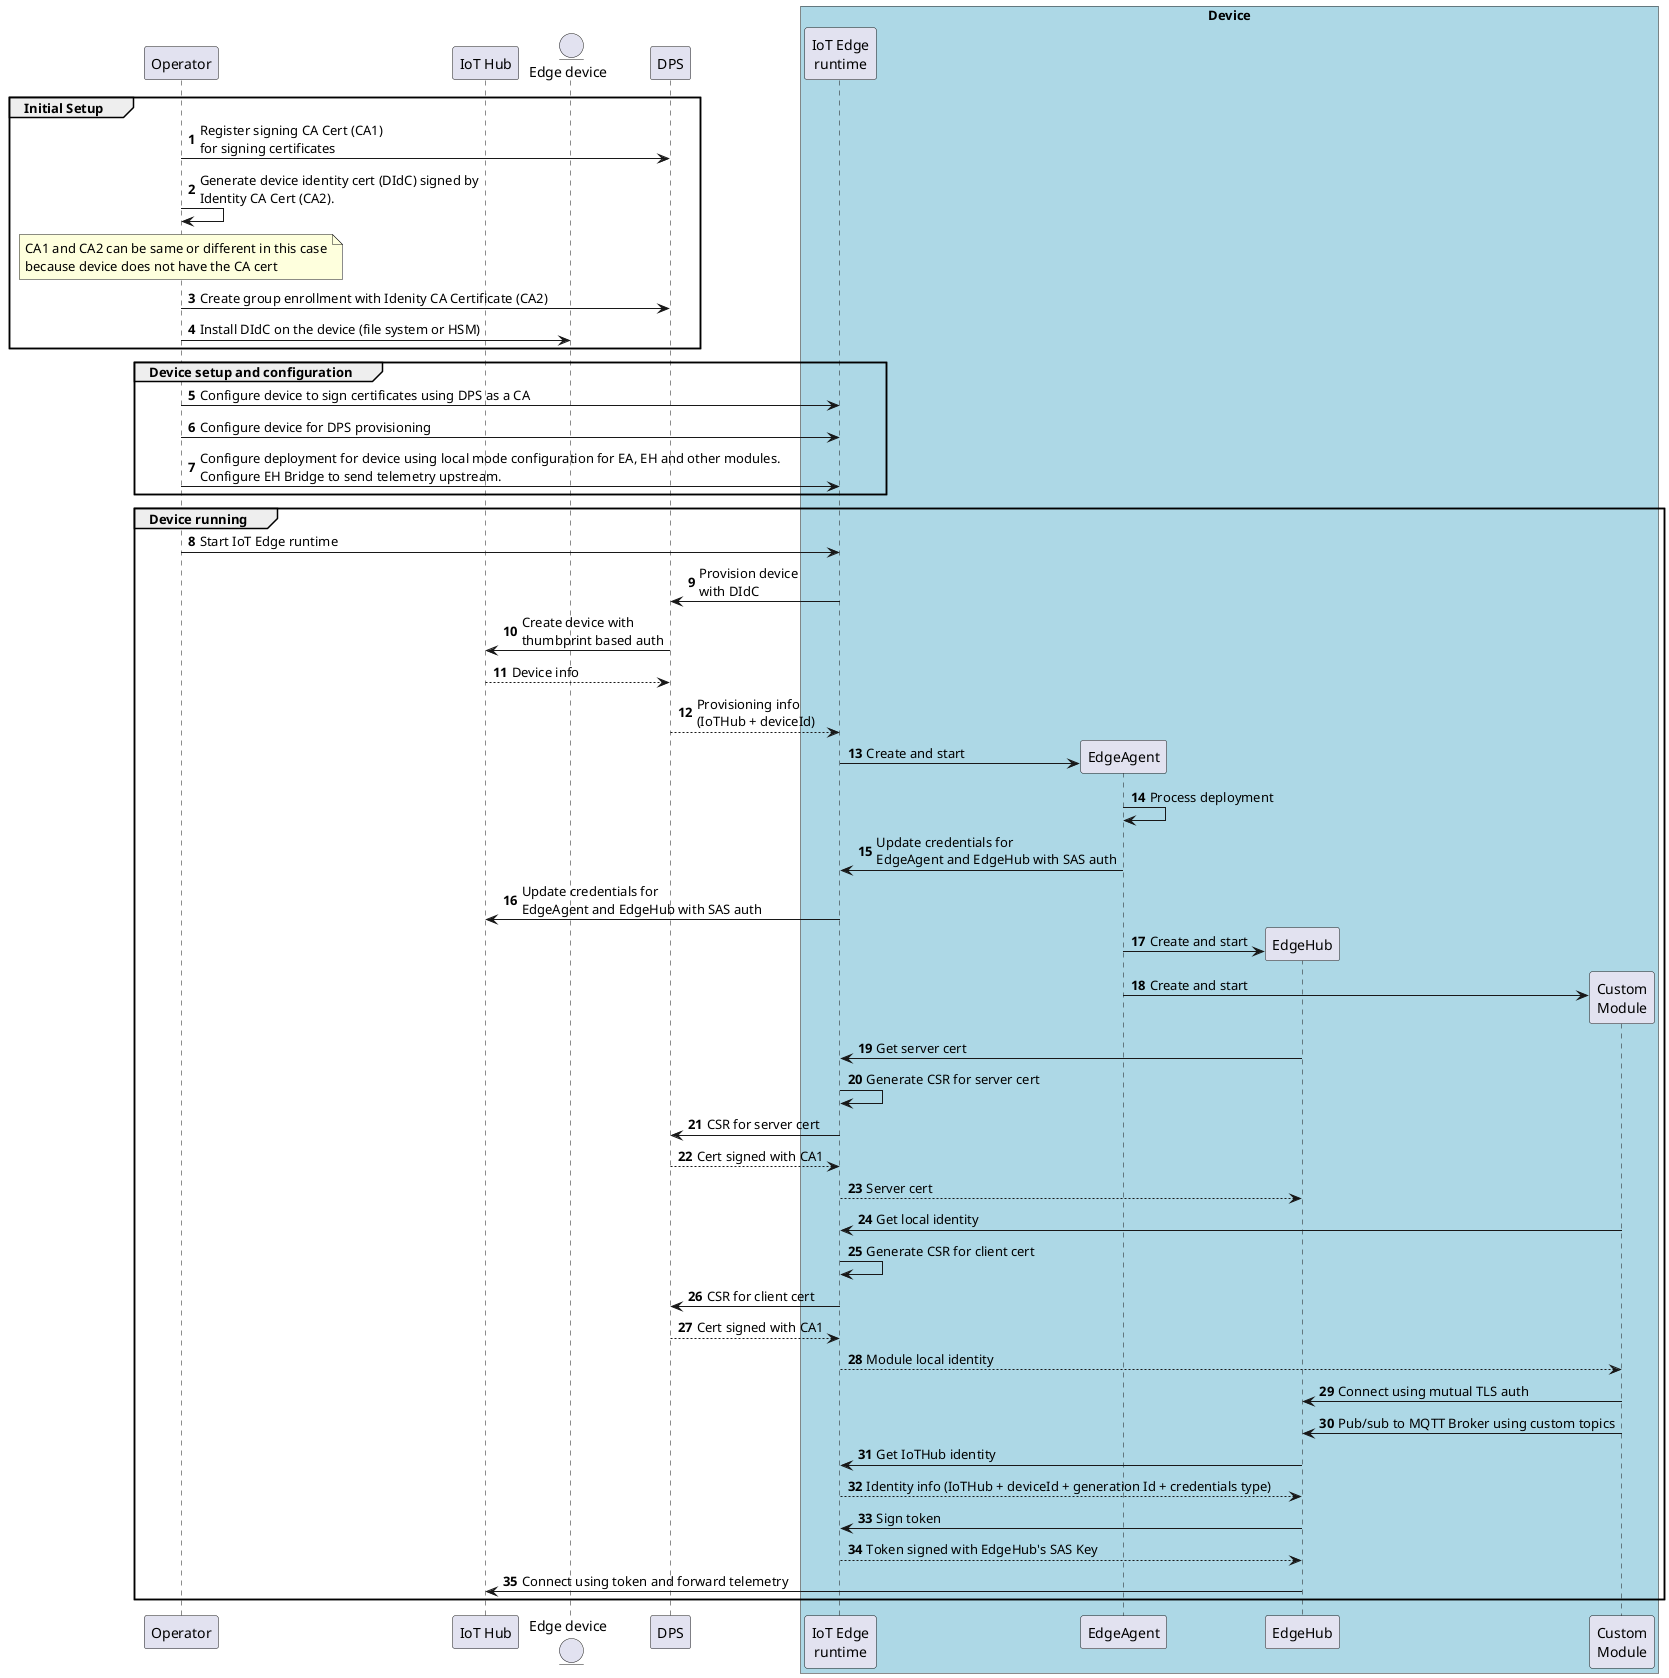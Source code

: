 @startuml
participant "Operator" as oem
participant "IoT Hub" as ih
entity "Edge device" as device
participant "DPS" as dps

box "Device" #LightBlue 
participant "IoT Edge\nruntime" as ie
participant "EdgeAgent" as ea
participant "EdgeHub" as eh
participant "Custom\nModule" as cm
end box 

autonumber 

group Initial Setup 
oem->dps : Register signing CA Cert (CA1)\nfor signing certificates
oem->oem : Generate device identity cert (DIdC) signed by\nIdentity CA Cert (CA2).
note over oem: CA1 and CA2 can be same or different in this case\nbecause device does not have the CA cert
oem->dps : Create group enrollment with Idenity CA Certificate (CA2) 
oem->device : Install DIdC on the device (file system or HSM) 
end

group Device setup and configuration
oem->ie : Configure device to sign certificates using DPS as a CA
oem->ie : Configure device for DPS provisioning
oem->ie : Configure deployment for device using local mode configuration for EA, EH and other modules.\nConfigure EH Bridge to send telemetry upstream.
end

group Device running
oem -> ie : Start IoT Edge runtime
ie -> dps : Provision device\nwith DIdC
dps -> ih : Create device with\nthumbprint based auth
ih --> dps : Device info
dps --> ie : Provisioning info\n(IoTHub + deviceId)

ie -> ea ** : Create and start
ea -> ea : Process deployment
ea -> ie : Update credentials for\nEdgeAgent and EdgeHub with SAS auth
ie -> ih : Update credentials for\nEdgeAgent and EdgeHub with SAS auth

ea -> eh ** : Create and start
ea -> cm ** : Create and start

eh -> ie : Get server cert
ie -> ie : Generate CSR for server cert
ie -> dps : CSR for server cert 
dps --> ie : Cert signed with CA1
ie --> eh : Server cert

cm -> ie : Get local identity
ie -> ie : Generate CSR for client cert
ie -> dps : CSR for client cert
dps --> ie : Cert signed with CA1
ie --> cm : Module local identity

cm -> eh : Connect using mutual TLS auth
cm -> eh : Pub/sub to MQTT Broker using custom topics

eh -> ie : Get IoTHub identity
ie --> eh : Identity info (IoTHub + deviceId + generation Id + credentials type)
eh -> ie : Sign token 
ie --> eh : Token signed with EdgeHub's SAS Key
eh -> ih : Connect using token and forward telemetry
end
@enduml